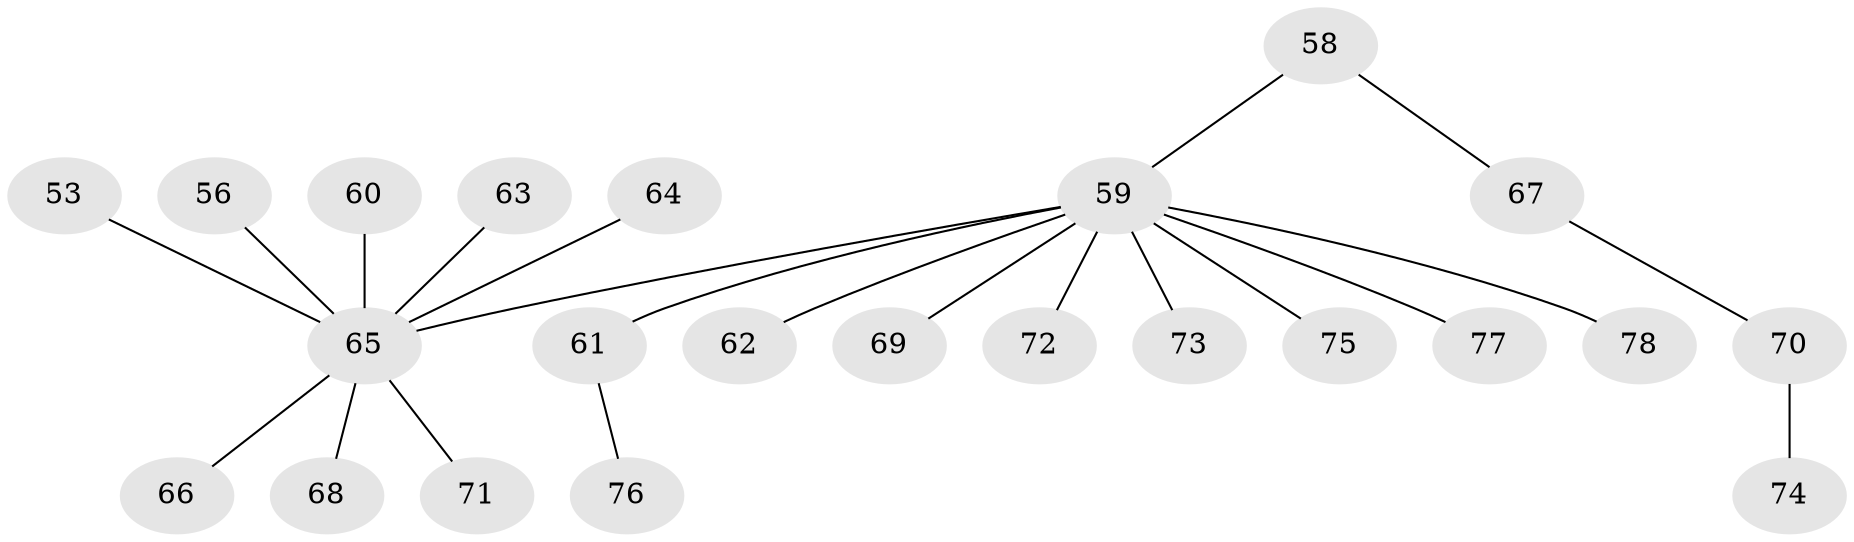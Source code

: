 // original degree distribution, {4: 0.10256410256410256, 6: 0.02564102564102564, 3: 0.16666666666666666, 5: 0.01282051282051282, 1: 0.5384615384615384, 2: 0.15384615384615385}
// Generated by graph-tools (version 1.1) at 2025/55/03/04/25 21:55:51]
// undirected, 23 vertices, 22 edges
graph export_dot {
graph [start="1"]
  node [color=gray90,style=filled];
  53;
  56;
  58 [super="+51"];
  59 [super="+3+24+27+36+41+33+31+43+44+52+48+37+47+49+46+55"];
  60;
  61;
  62;
  63;
  64;
  65 [super="+29+57+54+40+50"];
  66;
  67;
  68;
  69;
  70;
  71;
  72 [super="+23+38"];
  73;
  74;
  75;
  76;
  77;
  78;
  53 -- 65;
  56 -- 65;
  58 -- 67;
  58 -- 59;
  59 -- 61;
  59 -- 72;
  59 -- 75;
  59 -- 78;
  59 -- 77;
  59 -- 69;
  59 -- 73;
  59 -- 62;
  59 -- 65;
  60 -- 65;
  61 -- 76;
  63 -- 65;
  64 -- 65;
  65 -- 71;
  65 -- 66;
  65 -- 68;
  67 -- 70;
  70 -- 74;
}
